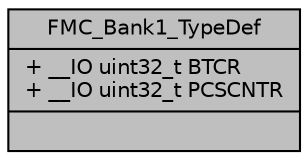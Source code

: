 digraph "FMC_Bank1_TypeDef"
{
 // LATEX_PDF_SIZE
  edge [fontname="Helvetica",fontsize="10",labelfontname="Helvetica",labelfontsize="10"];
  node [fontname="Helvetica",fontsize="10",shape=record];
  Node1 [label="{FMC_Bank1_TypeDef\n|+ __IO uint32_t BTCR\l+ __IO uint32_t PCSCNTR\l|}",height=0.2,width=0.4,color="black", fillcolor="grey75", style="filled", fontcolor="black",tooltip="Flexible Memory Controller."];
}

